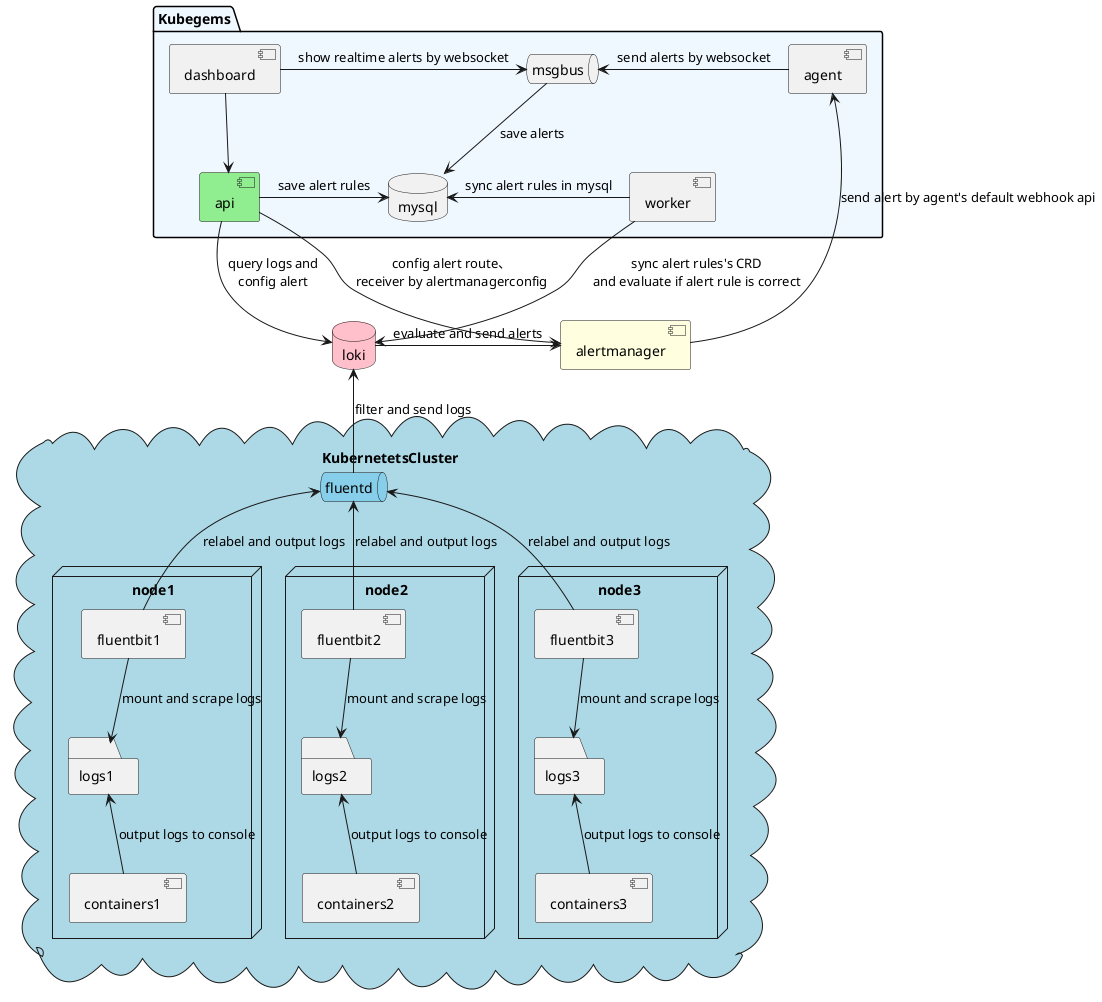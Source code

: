 @startuml monitor
cloud KubernetetsCluster #LightBlue {
    node node1{
        [containers1]
        folder logs1
        [fluentbit1]
    }
    node node2{
        [containers2]
        folder logs2
        [fluentbit2]
    }
    node node3{
        [containers3]
        folder logs3
        [fluentbit3]
    }
    queue fluentd #SkyBlue
}

database loki #Pink
[alertmanager] #LightYellow

package Kubegems #AliceBlue {
    [dashboard]
    [api] #LightGreen
    database mysql
    queue msgbus
    [worker]
    [agent]
}

containers1 -up-> logs1: output logs to console
containers2 -up-> logs2: output logs to console
containers3 -up-> logs3: output logs to console
fluentbit1 -down-> logs1: mount and scrape logs
fluentbit2 -down-> logs2: mount and scrape logs
fluentbit3 -down-> logs3: mount and scrape logs
fluentbit1 -up-> fluentd: relabel and output logs
fluentbit2 -up-> fluentd: relabel and output logs
fluentbit3 -up-> fluentd: relabel and output logs
fluentd -up-> loki: filter and send logs

loki -right-> alertmanager: evaluate and send alerts

dashboard -down-> api
api -right-> mysql: save alert rules
api -down-> loki: query logs and\nconfig alert
api -down-> alertmanager: config alert route、\nreceiver by alertmanagerconfig
worker -left-> mysql: sync alert rules in mysql
worker -down-> loki: sync alert rules's CRD\nand evaluate if alert rule is correct
alertmanager -up-> agent: send alert by agent's default webhook api
agent -left-> msgbus: send alerts by websocket
dashboard -> msgbus: show realtime alerts by websocket
msgbus -down-> mysql: save alerts
@enduml

